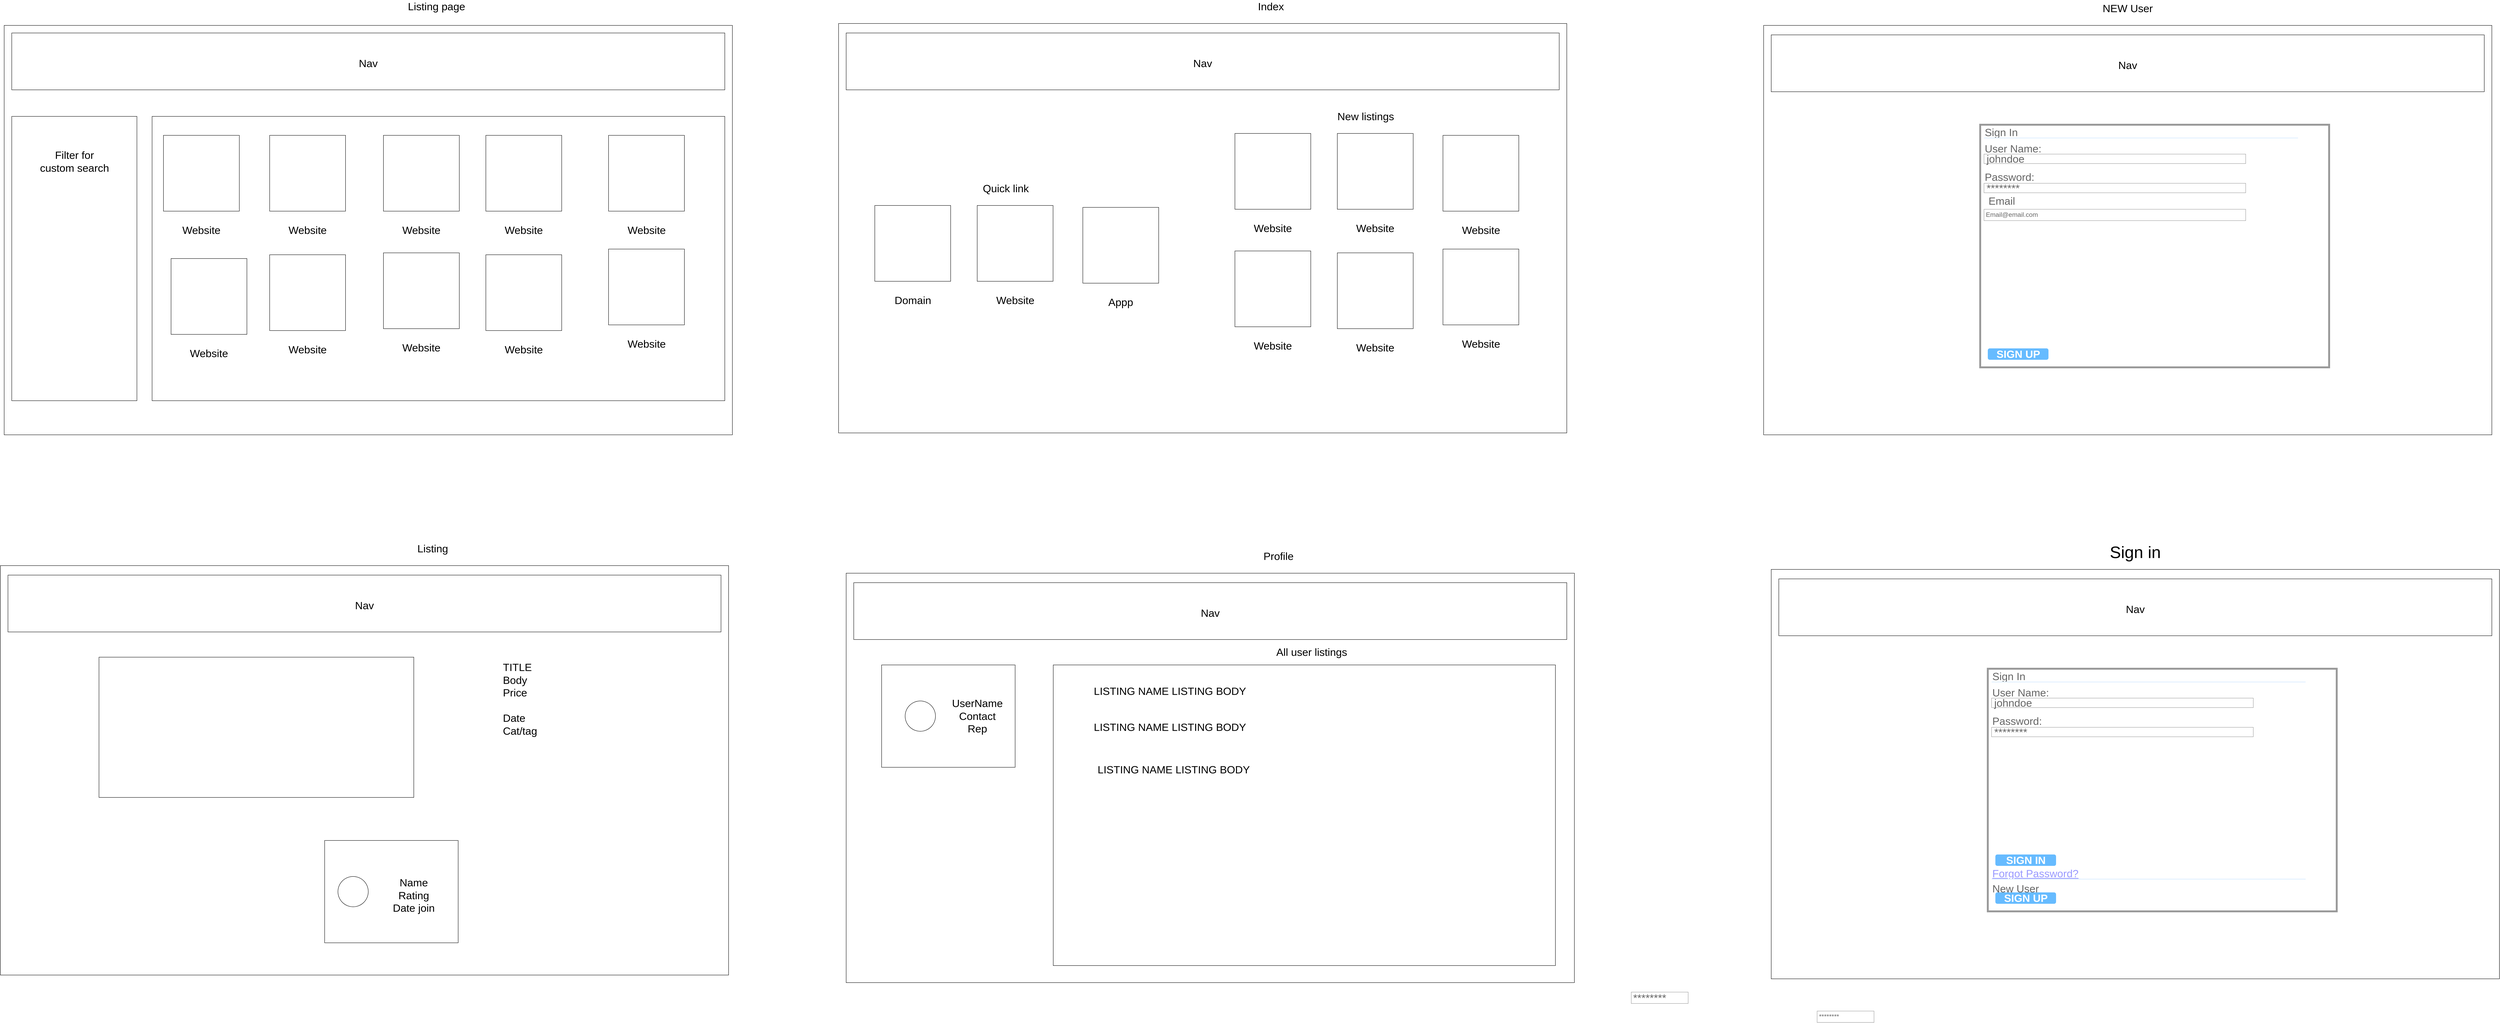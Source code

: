 <mxfile version="11.0.7" type="github"><diagram id="pqqM58haUemRn33hxWMw" name="Page-1"><mxGraphModel dx="7860" dy="5310" grid="1" gridSize="10" guides="1" tooltips="1" connect="1" arrows="1" fold="1" page="1" pageScale="1" pageWidth="850" pageHeight="1100" math="0" shadow="0"><root><mxCell id="0"/><mxCell id="1" parent="0"/><mxCell id="Tu4xJy_abi7UQdlYzulH-1" value="" style="rounded=0;whiteSpace=wrap;html=1;fontSize=28;" parent="1" vertex="1"><mxGeometry x="430" y="160" width="1920" height="1080" as="geometry"/></mxCell><mxCell id="Tu4xJy_abi7UQdlYzulH-2" value="" style="rounded=0;whiteSpace=wrap;html=1;fontSize=28;" parent="1" vertex="1"><mxGeometry x="450" y="180" width="1880" height="150" as="geometry"/></mxCell><mxCell id="Tu4xJy_abi7UQdlYzulH-4" value="" style="rounded=0;whiteSpace=wrap;html=1;fontSize=28;" parent="1" vertex="1"><mxGeometry x="450" y="400" width="330" height="750" as="geometry"/></mxCell><mxCell id="Tu4xJy_abi7UQdlYzulH-6" value="" style="rounded=0;whiteSpace=wrap;html=1;fontSize=28;" parent="1" vertex="1"><mxGeometry x="820" y="400" width="1510" height="750" as="geometry"/></mxCell><mxCell id="Tu4xJy_abi7UQdlYzulH-9" value="&lt;font style=&quot;font-size: 28px;&quot;&gt;Listing page&lt;br style=&quot;font-size: 28px;&quot;&gt;&lt;/font&gt;" style="text;html=1;strokeColor=none;fillColor=none;align=center;verticalAlign=middle;whiteSpace=wrap;rounded=0;fontSize=28;" parent="1" vertex="1"><mxGeometry x="1390" y="100" width="360" height="20" as="geometry"/></mxCell><mxCell id="Tu4xJy_abi7UQdlYzulH-10" value="" style="whiteSpace=wrap;html=1;aspect=fixed;fontSize=28;" parent="1" vertex="1"><mxGeometry x="850" y="450" width="200" height="200" as="geometry"/></mxCell><mxCell id="Tu4xJy_abi7UQdlYzulH-11" value="&lt;font style=&quot;font-size: 28px;&quot;&gt;Website&lt;/font&gt;" style="text;html=1;strokeColor=none;fillColor=none;align=center;verticalAlign=middle;whiteSpace=wrap;rounded=0;fontSize=28;" parent="1" vertex="1"><mxGeometry x="930" y="690" width="40" height="20" as="geometry"/></mxCell><mxCell id="Tu4xJy_abi7UQdlYzulH-12" value="" style="whiteSpace=wrap;html=1;aspect=fixed;fontSize=28;" parent="1" vertex="1"><mxGeometry x="1130" y="450" width="200" height="200" as="geometry"/></mxCell><mxCell id="Tu4xJy_abi7UQdlYzulH-13" value="&lt;font style=&quot;font-size: 28px;&quot;&gt;Website&lt;/font&gt;" style="text;html=1;strokeColor=none;fillColor=none;align=center;verticalAlign=middle;whiteSpace=wrap;rounded=0;fontSize=28;" parent="1" vertex="1"><mxGeometry x="1210" y="690" width="40" height="20" as="geometry"/></mxCell><mxCell id="Tu4xJy_abi7UQdlYzulH-14" value="" style="whiteSpace=wrap;html=1;aspect=fixed;fontSize=28;" parent="1" vertex="1"><mxGeometry x="1430" y="450" width="200" height="200" as="geometry"/></mxCell><mxCell id="Tu4xJy_abi7UQdlYzulH-15" value="&lt;font style=&quot;font-size: 28px;&quot;&gt;Website&lt;/font&gt;" style="text;html=1;strokeColor=none;fillColor=none;align=center;verticalAlign=middle;whiteSpace=wrap;rounded=0;fontSize=28;" parent="1" vertex="1"><mxGeometry x="1510" y="690" width="40" height="20" as="geometry"/></mxCell><mxCell id="Tu4xJy_abi7UQdlYzulH-16" value="" style="whiteSpace=wrap;html=1;aspect=fixed;fontSize=28;" parent="1" vertex="1"><mxGeometry x="1700" y="450" width="200" height="200" as="geometry"/></mxCell><mxCell id="Tu4xJy_abi7UQdlYzulH-17" value="&lt;font style=&quot;font-size: 28px;&quot;&gt;Website&lt;/font&gt;" style="text;html=1;strokeColor=none;fillColor=none;align=center;verticalAlign=middle;whiteSpace=wrap;rounded=0;fontSize=28;" parent="1" vertex="1"><mxGeometry x="1780" y="690" width="40" height="20" as="geometry"/></mxCell><mxCell id="Tu4xJy_abi7UQdlYzulH-18" value="" style="whiteSpace=wrap;html=1;aspect=fixed;fontSize=28;" parent="1" vertex="1"><mxGeometry x="870" y="775" width="200" height="200" as="geometry"/></mxCell><mxCell id="Tu4xJy_abi7UQdlYzulH-19" value="&lt;font style=&quot;font-size: 28px;&quot;&gt;Website&lt;/font&gt;" style="text;html=1;strokeColor=none;fillColor=none;align=center;verticalAlign=middle;whiteSpace=wrap;rounded=0;fontSize=28;" parent="1" vertex="1"><mxGeometry x="950" y="1015" width="40" height="20" as="geometry"/></mxCell><mxCell id="Tu4xJy_abi7UQdlYzulH-20" value="" style="whiteSpace=wrap;html=1;aspect=fixed;fontSize=28;" parent="1" vertex="1"><mxGeometry x="1130" y="765" width="200" height="200" as="geometry"/></mxCell><mxCell id="Tu4xJy_abi7UQdlYzulH-21" value="&lt;font style=&quot;font-size: 28px;&quot;&gt;Website&lt;/font&gt;" style="text;html=1;strokeColor=none;fillColor=none;align=center;verticalAlign=middle;whiteSpace=wrap;rounded=0;fontSize=28;" parent="1" vertex="1"><mxGeometry x="1210" y="1005" width="40" height="20" as="geometry"/></mxCell><mxCell id="Tu4xJy_abi7UQdlYzulH-22" value="" style="whiteSpace=wrap;html=1;aspect=fixed;fontSize=28;" parent="1" vertex="1"><mxGeometry x="1430" y="760" width="200" height="200" as="geometry"/></mxCell><mxCell id="Tu4xJy_abi7UQdlYzulH-23" value="&lt;font style=&quot;font-size: 28px;&quot;&gt;Website&lt;/font&gt;" style="text;html=1;strokeColor=none;fillColor=none;align=center;verticalAlign=middle;whiteSpace=wrap;rounded=0;fontSize=28;" parent="1" vertex="1"><mxGeometry x="1510" y="1000" width="40" height="20" as="geometry"/></mxCell><mxCell id="Tu4xJy_abi7UQdlYzulH-24" value="" style="whiteSpace=wrap;html=1;aspect=fixed;fontSize=28;" parent="1" vertex="1"><mxGeometry x="1700" y="765" width="200" height="200" as="geometry"/></mxCell><mxCell id="Tu4xJy_abi7UQdlYzulH-25" value="&lt;font style=&quot;font-size: 28px;&quot;&gt;Website&lt;/font&gt;" style="text;html=1;strokeColor=none;fillColor=none;align=center;verticalAlign=middle;whiteSpace=wrap;rounded=0;fontSize=28;" parent="1" vertex="1"><mxGeometry x="1780" y="1005" width="40" height="20" as="geometry"/></mxCell><mxCell id="Tu4xJy_abi7UQdlYzulH-26" value="" style="whiteSpace=wrap;html=1;aspect=fixed;fontSize=28;" parent="1" vertex="1"><mxGeometry x="2023.5" y="450" width="200" height="200" as="geometry"/></mxCell><mxCell id="Tu4xJy_abi7UQdlYzulH-27" value="&lt;font style=&quot;font-size: 28px;&quot;&gt;Website&lt;/font&gt;" style="text;html=1;strokeColor=none;fillColor=none;align=center;verticalAlign=middle;whiteSpace=wrap;rounded=0;fontSize=28;" parent="1" vertex="1"><mxGeometry x="2103.5" y="690" width="40" height="20" as="geometry"/></mxCell><mxCell id="Tu4xJy_abi7UQdlYzulH-28" value="" style="whiteSpace=wrap;html=1;aspect=fixed;fontSize=28;" parent="1" vertex="1"><mxGeometry x="2023.5" y="750" width="200" height="200" as="geometry"/></mxCell><mxCell id="Tu4xJy_abi7UQdlYzulH-29" value="&lt;font style=&quot;font-size: 28px;&quot;&gt;Website&lt;/font&gt;" style="text;html=1;strokeColor=none;fillColor=none;align=center;verticalAlign=middle;whiteSpace=wrap;rounded=0;fontSize=28;" parent="1" vertex="1"><mxGeometry x="2103.5" y="990" width="40" height="20" as="geometry"/></mxCell><mxCell id="Tu4xJy_abi7UQdlYzulH-30" value="&lt;font style=&quot;font-size: 28px;&quot;&gt;Filter for custom search&lt;/font&gt;" style="text;html=1;strokeColor=none;fillColor=none;align=center;verticalAlign=middle;whiteSpace=wrap;rounded=0;fontSize=28;" parent="1" vertex="1"><mxGeometry x="517.5" y="470" width="195" height="98" as="geometry"/></mxCell><mxCell id="Tu4xJy_abi7UQdlYzulH-31" value="&lt;font style=&quot;font-size: 28px;&quot;&gt;Nav&lt;/font&gt;" style="text;html=1;strokeColor=none;fillColor=none;align=center;verticalAlign=middle;whiteSpace=wrap;rounded=0;fontSize=28;" parent="1" vertex="1"><mxGeometry x="1370" y="250" width="40" height="20" as="geometry"/></mxCell><mxCell id="Tu4xJy_abi7UQdlYzulH-33" value="" style="rounded=0;whiteSpace=wrap;html=1;fontSize=28;" parent="1" vertex="1"><mxGeometry x="2630" y="155" width="1920" height="1080" as="geometry"/></mxCell><mxCell id="Tu4xJy_abi7UQdlYzulH-34" value="" style="rounded=0;whiteSpace=wrap;html=1;fontSize=28;" parent="1" vertex="1"><mxGeometry x="2650" y="180" width="1880" height="150" as="geometry"/></mxCell><mxCell id="Tu4xJy_abi7UQdlYzulH-37" value="&lt;font style=&quot;font-size: 28px;&quot;&gt;Index&lt;/font&gt;" style="text;html=1;strokeColor=none;fillColor=none;align=center;verticalAlign=middle;whiteSpace=wrap;rounded=0;fontSize=28;" parent="1" vertex="1"><mxGeometry x="3590" y="100" width="360" height="20" as="geometry"/></mxCell><mxCell id="Tu4xJy_abi7UQdlYzulH-42" value="" style="whiteSpace=wrap;html=1;aspect=fixed;fontSize=28;" parent="1" vertex="1"><mxGeometry x="3675" y="445" width="200" height="200" as="geometry"/></mxCell><mxCell id="Tu4xJy_abi7UQdlYzulH-43" value="&lt;font style=&quot;font-size: 28px;&quot;&gt;Website&lt;/font&gt;" style="text;html=1;strokeColor=none;fillColor=none;align=center;verticalAlign=middle;whiteSpace=wrap;rounded=0;fontSize=28;" parent="1" vertex="1"><mxGeometry x="3755" y="685" width="40" height="20" as="geometry"/></mxCell><mxCell id="Tu4xJy_abi7UQdlYzulH-44" value="" style="whiteSpace=wrap;html=1;aspect=fixed;fontSize=28;" parent="1" vertex="1"><mxGeometry x="3945" y="445" width="200" height="200" as="geometry"/></mxCell><mxCell id="Tu4xJy_abi7UQdlYzulH-45" value="&lt;font style=&quot;font-size: 28px;&quot;&gt;Website&lt;/font&gt;" style="text;html=1;strokeColor=none;fillColor=none;align=center;verticalAlign=middle;whiteSpace=wrap;rounded=0;fontSize=28;" parent="1" vertex="1"><mxGeometry x="4025" y="685" width="40" height="20" as="geometry"/></mxCell><mxCell id="Tu4xJy_abi7UQdlYzulH-50" value="" style="whiteSpace=wrap;html=1;aspect=fixed;fontSize=28;" parent="1" vertex="1"><mxGeometry x="3675" y="755" width="200" height="200" as="geometry"/></mxCell><mxCell id="Tu4xJy_abi7UQdlYzulH-51" value="&lt;font style=&quot;font-size: 28px;&quot;&gt;Website&lt;/font&gt;" style="text;html=1;strokeColor=none;fillColor=none;align=center;verticalAlign=middle;whiteSpace=wrap;rounded=0;fontSize=28;" parent="1" vertex="1"><mxGeometry x="3755" y="995" width="40" height="20" as="geometry"/></mxCell><mxCell id="Tu4xJy_abi7UQdlYzulH-52" value="" style="whiteSpace=wrap;html=1;aspect=fixed;fontSize=28;" parent="1" vertex="1"><mxGeometry x="3945" y="760" width="200" height="200" as="geometry"/></mxCell><mxCell id="Tu4xJy_abi7UQdlYzulH-53" value="&lt;font style=&quot;font-size: 28px;&quot;&gt;Website&lt;/font&gt;" style="text;html=1;strokeColor=none;fillColor=none;align=center;verticalAlign=middle;whiteSpace=wrap;rounded=0;fontSize=28;" parent="1" vertex="1"><mxGeometry x="4025" y="1000" width="40" height="20" as="geometry"/></mxCell><mxCell id="Tu4xJy_abi7UQdlYzulH-54" value="" style="whiteSpace=wrap;html=1;aspect=fixed;fontSize=28;" parent="1" vertex="1"><mxGeometry x="4223.5" y="450" width="200" height="200" as="geometry"/></mxCell><mxCell id="Tu4xJy_abi7UQdlYzulH-55" value="&lt;font style=&quot;font-size: 28px;&quot;&gt;Website&lt;/font&gt;" style="text;html=1;strokeColor=none;fillColor=none;align=center;verticalAlign=middle;whiteSpace=wrap;rounded=0;fontSize=28;" parent="1" vertex="1"><mxGeometry x="4303.5" y="690" width="40" height="20" as="geometry"/></mxCell><mxCell id="Tu4xJy_abi7UQdlYzulH-56" value="" style="whiteSpace=wrap;html=1;aspect=fixed;fontSize=28;" parent="1" vertex="1"><mxGeometry x="4223.5" y="750" width="200" height="200" as="geometry"/></mxCell><mxCell id="Tu4xJy_abi7UQdlYzulH-57" value="&lt;font style=&quot;font-size: 28px;&quot;&gt;Website&lt;/font&gt;" style="text;html=1;strokeColor=none;fillColor=none;align=center;verticalAlign=middle;whiteSpace=wrap;rounded=0;fontSize=28;" parent="1" vertex="1"><mxGeometry x="4303.5" y="990" width="40" height="20" as="geometry"/></mxCell><mxCell id="Tu4xJy_abi7UQdlYzulH-59" value="&lt;font style=&quot;font-size: 28px;&quot;&gt;Nav&lt;/font&gt;" style="text;html=1;strokeColor=none;fillColor=none;align=center;verticalAlign=middle;whiteSpace=wrap;rounded=0;fontSize=28;" parent="1" vertex="1"><mxGeometry x="3570" y="250" width="40" height="20" as="geometry"/></mxCell><mxCell id="Tu4xJy_abi7UQdlYzulH-60" value="&lt;font style=&quot;font-size: 28px;&quot;&gt;New listings&lt;br style=&quot;font-size: 28px;&quot;&gt;&lt;/font&gt;" style="text;html=1;strokeColor=none;fillColor=none;align=center;verticalAlign=middle;whiteSpace=wrap;rounded=0;fontSize=28;" parent="1" vertex="1"><mxGeometry x="3910" y="390" width="220" height="20" as="geometry"/></mxCell><mxCell id="Tu4xJy_abi7UQdlYzulH-63" value="" style="whiteSpace=wrap;html=1;aspect=fixed;fontSize=28;" parent="1" vertex="1"><mxGeometry x="2725.5" y="635" width="200" height="200" as="geometry"/></mxCell><mxCell id="Tu4xJy_abi7UQdlYzulH-64" value="&lt;font style=&quot;font-size: 28px;&quot;&gt;Domain&lt;/font&gt;" style="text;html=1;strokeColor=none;fillColor=none;align=center;verticalAlign=middle;whiteSpace=wrap;rounded=0;fontSize=28;" parent="1" vertex="1"><mxGeometry x="2805.5" y="875" width="40" height="20" as="geometry"/></mxCell><mxCell id="Tu4xJy_abi7UQdlYzulH-65" value="" style="whiteSpace=wrap;html=1;aspect=fixed;fontSize=28;" parent="1" vertex="1"><mxGeometry x="2995.5" y="635" width="200" height="200" as="geometry"/></mxCell><mxCell id="Tu4xJy_abi7UQdlYzulH-66" value="&lt;font style=&quot;font-size: 28px;&quot;&gt;Website&lt;/font&gt;" style="text;html=1;strokeColor=none;fillColor=none;align=center;verticalAlign=middle;whiteSpace=wrap;rounded=0;fontSize=28;" parent="1" vertex="1"><mxGeometry x="3075.5" y="875" width="40" height="20" as="geometry"/></mxCell><mxCell id="Tu4xJy_abi7UQdlYzulH-71" value="" style="whiteSpace=wrap;html=1;aspect=fixed;fontSize=28;" parent="1" vertex="1"><mxGeometry x="3274" y="640" width="200" height="200" as="geometry"/></mxCell><mxCell id="Tu4xJy_abi7UQdlYzulH-72" value="&lt;font style=&quot;font-size: 28px;&quot;&gt;Appp&lt;/font&gt;" style="text;html=1;strokeColor=none;fillColor=none;align=center;verticalAlign=middle;whiteSpace=wrap;rounded=0;fontSize=28;" parent="1" vertex="1"><mxGeometry x="3354" y="880" width="40" height="20" as="geometry"/></mxCell><mxCell id="Tu4xJy_abi7UQdlYzulH-75" value="&lt;font style=&quot;font-size: 28px;&quot;&gt;Quick link&lt;br style=&quot;font-size: 28px;&quot;&gt;&lt;/font&gt;" style="text;html=1;strokeColor=none;fillColor=none;align=center;verticalAlign=middle;whiteSpace=wrap;rounded=0;fontSize=28;" parent="1" vertex="1"><mxGeometry x="2960.5" y="580" width="220" height="20" as="geometry"/></mxCell><mxCell id="Tu4xJy_abi7UQdlYzulH-78" value="" style="rounded=0;whiteSpace=wrap;html=1;fontSize=28;" parent="1" vertex="1"><mxGeometry x="420" y="1585" width="1920" height="1080" as="geometry"/></mxCell><mxCell id="Tu4xJy_abi7UQdlYzulH-79" value="" style="rounded=0;whiteSpace=wrap;html=1;fontSize=28;" parent="1" vertex="1"><mxGeometry x="440" y="1610" width="1880" height="150" as="geometry"/></mxCell><mxCell id="Tu4xJy_abi7UQdlYzulH-80" value="&lt;font style=&quot;font-size: 28px;&quot;&gt;Listing&lt;/font&gt;" style="text;html=1;strokeColor=none;fillColor=none;align=center;verticalAlign=middle;whiteSpace=wrap;rounded=0;fontSize=28;" parent="1" vertex="1"><mxGeometry x="1380" y="1530" width="360" height="20" as="geometry"/></mxCell><mxCell id="Tu4xJy_abi7UQdlYzulH-93" value="&lt;font style=&quot;font-size: 28px;&quot;&gt;Nav&lt;/font&gt;" style="text;html=1;strokeColor=none;fillColor=none;align=center;verticalAlign=middle;whiteSpace=wrap;rounded=0;fontSize=28;" parent="1" vertex="1"><mxGeometry x="1360" y="1680" width="40" height="20" as="geometry"/></mxCell><mxCell id="Tu4xJy_abi7UQdlYzulH-102" value="" style="rounded=0;whiteSpace=wrap;html=1;fontSize=28;" parent="1" vertex="1"><mxGeometry x="680" y="1826.5" width="830" height="370" as="geometry"/></mxCell><mxCell id="Tu4xJy_abi7UQdlYzulH-103" value="&lt;div style=&quot;font-size: 28px;&quot;&gt;&lt;font style=&quot;font-size: 28px;&quot;&gt;TITLE&lt;/font&gt;&lt;/div&gt;&lt;div style=&quot;font-size: 28px;&quot;&gt;&lt;font style=&quot;font-size: 28px;&quot;&gt;Body&lt;/font&gt;&lt;/div&gt;&lt;div style=&quot;font-size: 28px;&quot;&gt;&lt;font style=&quot;font-size: 28px;&quot;&gt;Price&lt;/font&gt;&lt;/div&gt;&lt;div style=&quot;font-size: 28px;&quot;&gt;&lt;font style=&quot;font-size: 28px;&quot;&gt;&lt;br style=&quot;font-size: 28px;&quot;&gt;&lt;/font&gt;&lt;/div&gt;&lt;div style=&quot;font-size: 28px;&quot;&gt;&lt;font style=&quot;font-size: 28px;&quot;&gt;Date&lt;/font&gt;&lt;/div&gt;&lt;div style=&quot;font-size: 28px;&quot;&gt;&lt;font style=&quot;font-size: 28px;&quot;&gt;Cat/tag&lt;br style=&quot;font-size: 28px;&quot;&gt;&lt;/font&gt;&lt;/div&gt;" style="text;html=1;strokeColor=none;fillColor=none;spacing=5;spacingTop=-20;whiteSpace=wrap;overflow=hidden;rounded=0;fontSize=28;" parent="1" vertex="1"><mxGeometry x="1740" y="1847" width="460" height="423" as="geometry"/></mxCell><mxCell id="Tu4xJy_abi7UQdlYzulH-104" value="" style="rounded=0;whiteSpace=wrap;html=1;fontSize=28;" parent="1" vertex="1"><mxGeometry x="1275" y="2310" width="352" height="270" as="geometry"/></mxCell><mxCell id="Tu4xJy_abi7UQdlYzulH-105" value="" style="ellipse;whiteSpace=wrap;html=1;aspect=fixed;fontSize=28;" parent="1" vertex="1"><mxGeometry x="1310" y="2405" width="80" height="80" as="geometry"/></mxCell><mxCell id="Tu4xJy_abi7UQdlYzulH-106" value="&lt;div style=&quot;font-size: 28px;&quot;&gt;&lt;font style=&quot;font-size: 28px;&quot;&gt;&lt;br style=&quot;font-size: 28px;&quot;&gt;&lt;/font&gt;&lt;/div&gt;&lt;div style=&quot;font-size: 28px;&quot;&gt;&lt;font style=&quot;font-size: 28px;&quot;&gt;Name&lt;/font&gt;&lt;/div&gt;&lt;div style=&quot;font-size: 28px;&quot;&gt;&lt;font style=&quot;font-size: 28px;&quot;&gt;Rating&lt;/font&gt;&lt;/div&gt;&lt;div style=&quot;font-size: 28px;&quot;&gt;&lt;font style=&quot;font-size: 28px;&quot;&gt;Date join&lt;br style=&quot;font-size: 28px;&quot;&gt;&lt;/font&gt;&lt;/div&gt;" style="text;html=1;strokeColor=none;fillColor=none;align=center;verticalAlign=middle;whiteSpace=wrap;rounded=0;fontSize=28;" parent="1" vertex="1"><mxGeometry x="1415" y="2390" width="190" height="95" as="geometry"/></mxCell><mxCell id="XQSOcggTsPNFHjoq2ThJ-1" value="" style="rounded=0;whiteSpace=wrap;html=1;fontSize=28;" vertex="1" parent="1"><mxGeometry x="2650" y="1605" width="1920" height="1080" as="geometry"/></mxCell><mxCell id="XQSOcggTsPNFHjoq2ThJ-2" value="" style="rounded=0;whiteSpace=wrap;html=1;fontSize=28;" vertex="1" parent="1"><mxGeometry x="2670" y="1630" width="1880" height="150" as="geometry"/></mxCell><mxCell id="XQSOcggTsPNFHjoq2ThJ-3" value="&lt;font style=&quot;font-size: 28px;&quot;&gt;Profile&lt;/font&gt;" style="text;html=1;strokeColor=none;fillColor=none;align=center;verticalAlign=middle;whiteSpace=wrap;rounded=0;fontSize=28;" vertex="1" parent="1"><mxGeometry x="3610" y="1550" width="360" height="20" as="geometry"/></mxCell><mxCell id="XQSOcggTsPNFHjoq2ThJ-4" value="&lt;font style=&quot;font-size: 28px;&quot;&gt;Nav&lt;/font&gt;" style="text;html=1;strokeColor=none;fillColor=none;align=center;verticalAlign=middle;whiteSpace=wrap;rounded=0;fontSize=28;" vertex="1" parent="1"><mxGeometry x="3590" y="1700" width="40" height="20" as="geometry"/></mxCell><mxCell id="XQSOcggTsPNFHjoq2ThJ-7" value="" style="rounded=0;whiteSpace=wrap;html=1;fontSize=28;" vertex="1" parent="1"><mxGeometry x="2743.5" y="1847" width="352" height="270" as="geometry"/></mxCell><mxCell id="XQSOcggTsPNFHjoq2ThJ-8" value="" style="ellipse;whiteSpace=wrap;html=1;aspect=fixed;fontSize=28;" vertex="1" parent="1"><mxGeometry x="2805.5" y="1942" width="80" height="80" as="geometry"/></mxCell><mxCell id="XQSOcggTsPNFHjoq2ThJ-9" value="&lt;div style=&quot;font-size: 28px;&quot;&gt;&lt;font style=&quot;font-size: 28px;&quot;&gt;UserName&lt;/font&gt;&lt;/div&gt;&lt;div style=&quot;font-size: 28px;&quot;&gt;&lt;font style=&quot;font-size: 28px;&quot;&gt;Contact&lt;/font&gt;&lt;/div&gt;&lt;div style=&quot;font-size: 28px;&quot;&gt;&lt;font style=&quot;font-size: 28px;&quot;&gt;Rep&lt;br style=&quot;font-size: 28px;&quot;&gt;&lt;/font&gt;&lt;/div&gt;" style="text;html=1;strokeColor=none;fillColor=none;align=center;verticalAlign=middle;whiteSpace=wrap;rounded=0;fontSize=28;" vertex="1" parent="1"><mxGeometry x="2900.5" y="1934.5" width="190" height="95" as="geometry"/></mxCell><mxCell id="XQSOcggTsPNFHjoq2ThJ-11" value="" style="rounded=0;whiteSpace=wrap;html=1;fontSize=28;" vertex="1" parent="1"><mxGeometry x="3196" y="1847" width="1324" height="793" as="geometry"/></mxCell><mxCell id="XQSOcggTsPNFHjoq2ThJ-12" value="&lt;font style=&quot;font-size: 28px;&quot;&gt;LISTING NAME&lt;/font&gt;&lt;font style=&quot;font-size: 28px;&quot;&gt; LISTING BODY&lt;/font&gt;" style="text;html=1;strokeColor=none;fillColor=none;spacing=5;spacingTop=-20;whiteSpace=wrap;overflow=hidden;rounded=0;fontSize=28;" vertex="1" parent="1"><mxGeometry x="3298" y="1910" width="1072" height="120" as="geometry"/></mxCell><mxCell id="XQSOcggTsPNFHjoq2ThJ-14" value="&lt;font style=&quot;font-size: 28px;&quot;&gt;LISTING NAME&lt;/font&gt;&lt;font style=&quot;font-size: 28px;&quot;&gt; LISTING BODY&lt;/font&gt;" style="text;html=1;strokeColor=none;fillColor=none;spacing=5;spacingTop=-20;whiteSpace=wrap;overflow=hidden;rounded=0;fontSize=28;" vertex="1" parent="1"><mxGeometry x="3298" y="2005" width="1072" height="120" as="geometry"/></mxCell><mxCell id="XQSOcggTsPNFHjoq2ThJ-15" value="&lt;font style=&quot;font-size: 28px;&quot;&gt;LISTING NAME&lt;/font&gt;&lt;font style=&quot;font-size: 28px;&quot;&gt; LISTING BODY&lt;/font&gt;" style="text;html=1;strokeColor=none;fillColor=none;spacing=5;spacingTop=-20;whiteSpace=wrap;overflow=hidden;rounded=0;fontSize=28;" vertex="1" parent="1"><mxGeometry x="3308" y="2117" width="1072" height="120" as="geometry"/></mxCell><mxCell id="XQSOcggTsPNFHjoq2ThJ-19" value="&lt;font style=&quot;font-size: 28px;&quot;&gt;All user listings&lt;br style=&quot;font-size: 28px;&quot;&gt;&lt;/font&gt;" style="text;html=1;strokeColor=none;fillColor=none;align=center;verticalAlign=middle;whiteSpace=wrap;rounded=0;fontSize=28;" vertex="1" parent="1"><mxGeometry x="3735" y="1803" width="285" height="20" as="geometry"/></mxCell><mxCell id="XQSOcggTsPNFHjoq2ThJ-20" value="" style="strokeWidth=1;shadow=0;dashed=0;align=center;html=1;shape=mxgraph.mockup.forms.pwField;strokeColor=#000000;mainText=;align=left;fillColor=#ffffff;fontColor=#000000;fontSize=28;spacingLeft=3;fontFamily=Helvetica;" vertex="1" parent="1"><mxGeometry x="5089" y="1595" width="1920" height="1080" as="geometry"/></mxCell><mxCell id="XQSOcggTsPNFHjoq2ThJ-21" value="" style="rounded=0;whiteSpace=wrap;html=1;fontSize=28;" vertex="1" parent="1"><mxGeometry x="5109" y="1620" width="1880" height="150" as="geometry"/></mxCell><mxCell id="XQSOcggTsPNFHjoq2ThJ-22" value="&lt;font style=&quot;font-size: 44px&quot;&gt;Sign in&lt;br&gt;&lt;/font&gt;" style="text;html=1;strokeColor=none;fillColor=none;align=center;verticalAlign=middle;whiteSpace=wrap;rounded=0;fontSize=28;" vertex="1" parent="1"><mxGeometry x="5869" y="1540" width="360" height="20" as="geometry"/></mxCell><mxCell id="XQSOcggTsPNFHjoq2ThJ-23" value="&lt;font style=&quot;font-size: 28px;&quot;&gt;Nav&lt;/font&gt;" style="text;html=1;strokeColor=none;fillColor=none;align=center;verticalAlign=middle;whiteSpace=wrap;rounded=0;fontSize=28;" vertex="1" parent="1"><mxGeometry x="6029" y="1690" width="40" height="20" as="geometry"/></mxCell><mxCell id="XQSOcggTsPNFHjoq2ThJ-34" value="********" style="strokeWidth=1;shadow=0;dashed=0;align=center;html=1;shape=mxgraph.mockup.forms.pwField;strokeColor=#999999;mainText=;align=left;fillColor=#ffffff;fontColor=#666666;fontSize=28;spacingLeft=3;" vertex="1" parent="1"><mxGeometry x="4720" y="2710" width="150" height="30" as="geometry"/></mxCell><mxCell id="XQSOcggTsPNFHjoq2ThJ-35" value="" style="strokeWidth=5;shadow=0;dashed=0;align=center;html=1;shape=mxgraph.mockup.forms.rrect;rSize=0;strokeColor=#999999;fillColor=#ffffff;fontSize=28;" vertex="1" parent="1"><mxGeometry x="5660" y="1857" width="920" height="640" as="geometry"/></mxCell><mxCell id="XQSOcggTsPNFHjoq2ThJ-36" value="Sign In" style="strokeWidth=1;shadow=0;dashed=0;align=center;html=1;shape=mxgraph.mockup.forms.anchor;fontSize=28;fontColor=#666666;align=left;resizeWidth=1;spacingLeft=0;" vertex="1" parent="XQSOcggTsPNFHjoq2ThJ-35"><mxGeometry width="460" height="20" relative="1" as="geometry"><mxPoint x="10" y="10" as="offset"/></mxGeometry></mxCell><mxCell id="XQSOcggTsPNFHjoq2ThJ-37" value="" style="shape=line;strokeColor=#ddeeff;strokeWidth=2;html=1;resizeWidth=1;fontSize=28;" vertex="1" parent="XQSOcggTsPNFHjoq2ThJ-35"><mxGeometry width="828.0" height="10" relative="1" as="geometry"><mxPoint x="10" y="30" as="offset"/></mxGeometry></mxCell><mxCell id="XQSOcggTsPNFHjoq2ThJ-38" value="User Name:" style="strokeWidth=1;shadow=0;dashed=0;align=center;html=1;shape=mxgraph.mockup.forms.anchor;fontSize=28;fontColor=#666666;align=left;resizeWidth=1;spacingLeft=0;" vertex="1" parent="XQSOcggTsPNFHjoq2ThJ-35"><mxGeometry width="460" height="20" relative="1" as="geometry"><mxPoint x="10" y="53" as="offset"/></mxGeometry></mxCell><mxCell id="XQSOcggTsPNFHjoq2ThJ-39" value="johndoe" style="strokeWidth=1;shadow=0;dashed=0;align=center;html=1;shape=mxgraph.mockup.forms.rrect;rSize=0;strokeColor=#999999;fontColor=#666666;align=left;spacingLeft=5;resizeWidth=1;fontSize=28;" vertex="1" parent="XQSOcggTsPNFHjoq2ThJ-35"><mxGeometry width="690" height="25" relative="1" as="geometry"><mxPoint x="10" y="77.5" as="offset"/></mxGeometry></mxCell><mxCell id="XQSOcggTsPNFHjoq2ThJ-40" value="Password:" style="strokeWidth=1;shadow=0;dashed=0;align=center;html=1;shape=mxgraph.mockup.forms.anchor;fontSize=28;fontColor=#666666;align=left;resizeWidth=1;spacingLeft=0;" vertex="1" parent="XQSOcggTsPNFHjoq2ThJ-35"><mxGeometry width="460" height="20" relative="1" as="geometry"><mxPoint x="10" y="128" as="offset"/></mxGeometry></mxCell><mxCell id="XQSOcggTsPNFHjoq2ThJ-41" value="********" style="strokeWidth=1;shadow=0;dashed=0;align=center;html=1;shape=mxgraph.mockup.forms.rrect;rSize=0;strokeColor=#999999;fontColor=#666666;align=left;spacingLeft=5;resizeWidth=1;fontSize=28;" vertex="1" parent="XQSOcggTsPNFHjoq2ThJ-35"><mxGeometry width="690" height="25" relative="1" as="geometry"><mxPoint x="10" y="154.5" as="offset"/></mxGeometry></mxCell><mxCell id="XQSOcggTsPNFHjoq2ThJ-42" value="SIGN IN" style="strokeWidth=1;shadow=0;dashed=0;align=center;html=1;shape=mxgraph.mockup.forms.rrect;rSize=5;strokeColor=none;fontColor=#ffffff;fillColor=#66bbff;fontSize=28;fontStyle=1;" vertex="1" parent="XQSOcggTsPNFHjoq2ThJ-35"><mxGeometry y="1" width="160" height="30" relative="1" as="geometry"><mxPoint x="20" y="-150" as="offset"/></mxGeometry></mxCell><mxCell id="XQSOcggTsPNFHjoq2ThJ-43" value="Forgot Password?" style="strokeWidth=1;shadow=0;dashed=0;align=center;html=1;shape=mxgraph.mockup.forms.anchor;fontSize=28;fontColor=#9999ff;align=left;spacingLeft=0;fontStyle=4;resizeWidth=1;" vertex="1" parent="XQSOcggTsPNFHjoq2ThJ-35"><mxGeometry y="1" width="690" height="20" relative="1" as="geometry"><mxPoint x="10" y="-110" as="offset"/></mxGeometry></mxCell><mxCell id="XQSOcggTsPNFHjoq2ThJ-44" value="" style="shape=line;strokeColor=#ddeeff;strokeWidth=2;html=1;resizeWidth=1;fontSize=28;" vertex="1" parent="XQSOcggTsPNFHjoq2ThJ-35"><mxGeometry y="1" width="828.0" height="10" relative="1" as="geometry"><mxPoint x="10" y="-90" as="offset"/></mxGeometry></mxCell><mxCell id="XQSOcggTsPNFHjoq2ThJ-45" value="New User" style="strokeWidth=1;shadow=0;dashed=0;align=center;html=1;shape=mxgraph.mockup.forms.anchor;fontSize=28;fontColor=#666666;align=left;spacingLeft=0;resizeWidth=1;" vertex="1" parent="XQSOcggTsPNFHjoq2ThJ-35"><mxGeometry y="1" width="690" height="20" relative="1" as="geometry"><mxPoint x="10" y="-70" as="offset"/></mxGeometry></mxCell><mxCell id="XQSOcggTsPNFHjoq2ThJ-46" value="SIGN UP" style="strokeWidth=1;shadow=0;dashed=0;align=center;html=1;shape=mxgraph.mockup.forms.rrect;rSize=5;strokeColor=none;fontColor=#ffffff;fillColor=#66bbff;fontSize=28;fontStyle=1;" vertex="1" parent="XQSOcggTsPNFHjoq2ThJ-35"><mxGeometry y="1" width="160" height="30" relative="1" as="geometry"><mxPoint x="20" y="-50" as="offset"/></mxGeometry></mxCell><mxCell id="XQSOcggTsPNFHjoq2ThJ-47" value="" style="strokeWidth=1;shadow=0;dashed=0;align=center;html=1;shape=mxgraph.mockup.forms.pwField;strokeColor=#000000;mainText=;align=left;fillColor=#ffffff;fontColor=#000000;fontSize=28;spacingLeft=3;fontFamily=Helvetica;" vertex="1" parent="1"><mxGeometry x="5069" y="160" width="1920" height="1080" as="geometry"/></mxCell><mxCell id="XQSOcggTsPNFHjoq2ThJ-48" value="" style="rounded=0;whiteSpace=wrap;html=1;fontSize=28;" vertex="1" parent="1"><mxGeometry x="5089" y="185" width="1880" height="150" as="geometry"/></mxCell><mxCell id="XQSOcggTsPNFHjoq2ThJ-49" value="NEW User" style="text;html=1;strokeColor=none;fillColor=none;align=center;verticalAlign=middle;whiteSpace=wrap;rounded=0;fontSize=28;" vertex="1" parent="1"><mxGeometry x="5849" y="105" width="360" height="20" as="geometry"/></mxCell><mxCell id="XQSOcggTsPNFHjoq2ThJ-50" value="&lt;font style=&quot;font-size: 28px;&quot;&gt;Nav&lt;/font&gt;" style="text;html=1;strokeColor=none;fillColor=none;align=center;verticalAlign=middle;whiteSpace=wrap;rounded=0;fontSize=28;" vertex="1" parent="1"><mxGeometry x="6009" y="255" width="40" height="20" as="geometry"/></mxCell><mxCell id="XQSOcggTsPNFHjoq2ThJ-51" value="" style="strokeWidth=5;shadow=0;dashed=0;align=center;html=1;shape=mxgraph.mockup.forms.rrect;rSize=0;strokeColor=#999999;fillColor=#ffffff;fontSize=28;" vertex="1" parent="1"><mxGeometry x="5640" y="422" width="920" height="640" as="geometry"/></mxCell><mxCell id="XQSOcggTsPNFHjoq2ThJ-52" value="Sign In" style="strokeWidth=1;shadow=0;dashed=0;align=center;html=1;shape=mxgraph.mockup.forms.anchor;fontSize=28;fontColor=#666666;align=left;resizeWidth=1;spacingLeft=0;" vertex="1" parent="XQSOcggTsPNFHjoq2ThJ-51"><mxGeometry width="460" height="20" relative="1" as="geometry"><mxPoint x="10" y="10" as="offset"/></mxGeometry></mxCell><mxCell id="XQSOcggTsPNFHjoq2ThJ-53" value="" style="shape=line;strokeColor=#ddeeff;strokeWidth=2;html=1;resizeWidth=1;fontSize=28;" vertex="1" parent="XQSOcggTsPNFHjoq2ThJ-51"><mxGeometry width="828.0" height="10" relative="1" as="geometry"><mxPoint x="10" y="30" as="offset"/></mxGeometry></mxCell><mxCell id="XQSOcggTsPNFHjoq2ThJ-54" value="User Name:" style="strokeWidth=1;shadow=0;dashed=0;align=center;html=1;shape=mxgraph.mockup.forms.anchor;fontSize=28;fontColor=#666666;align=left;resizeWidth=1;spacingLeft=0;" vertex="1" parent="XQSOcggTsPNFHjoq2ThJ-51"><mxGeometry width="460" height="20" relative="1" as="geometry"><mxPoint x="10" y="53" as="offset"/></mxGeometry></mxCell><mxCell id="XQSOcggTsPNFHjoq2ThJ-55" value="johndoe" style="strokeWidth=1;shadow=0;dashed=0;align=center;html=1;shape=mxgraph.mockup.forms.rrect;rSize=0;strokeColor=#999999;fontColor=#666666;align=left;spacingLeft=5;resizeWidth=1;fontSize=28;" vertex="1" parent="XQSOcggTsPNFHjoq2ThJ-51"><mxGeometry width="690" height="25" relative="1" as="geometry"><mxPoint x="10" y="77.5" as="offset"/></mxGeometry></mxCell><mxCell id="XQSOcggTsPNFHjoq2ThJ-56" value="Password:" style="strokeWidth=1;shadow=0;dashed=0;align=center;html=1;shape=mxgraph.mockup.forms.anchor;fontSize=28;fontColor=#666666;align=left;resizeWidth=1;spacingLeft=0;" vertex="1" parent="XQSOcggTsPNFHjoq2ThJ-51"><mxGeometry width="460" height="20" relative="1" as="geometry"><mxPoint x="10" y="128" as="offset"/></mxGeometry></mxCell><mxCell id="XQSOcggTsPNFHjoq2ThJ-57" value="********" style="strokeWidth=1;shadow=0;dashed=0;align=center;html=1;shape=mxgraph.mockup.forms.rrect;rSize=0;strokeColor=#999999;fontColor=#666666;align=left;spacingLeft=5;resizeWidth=1;fontSize=28;" vertex="1" parent="XQSOcggTsPNFHjoq2ThJ-51"><mxGeometry width="690" height="25" relative="1" as="geometry"><mxPoint x="10" y="154.5" as="offset"/></mxGeometry></mxCell><mxCell id="XQSOcggTsPNFHjoq2ThJ-62" value="SIGN UP" style="strokeWidth=1;shadow=0;dashed=0;align=center;html=1;shape=mxgraph.mockup.forms.rrect;rSize=5;strokeColor=none;fontColor=#ffffff;fillColor=#66bbff;fontSize=28;fontStyle=1;" vertex="1" parent="XQSOcggTsPNFHjoq2ThJ-51"><mxGeometry y="1" width="160" height="30" relative="1" as="geometry"><mxPoint x="20" y="-50" as="offset"/></mxGeometry></mxCell><mxCell id="XQSOcggTsPNFHjoq2ThJ-63" value="Email" style="strokeWidth=1;shadow=0;dashed=0;align=center;html=1;shape=mxgraph.mockup.forms.anchor;fontSize=28;fontColor=#666666;align=left;resizeWidth=1;spacingLeft=0;" vertex="1" parent="XQSOcggTsPNFHjoq2ThJ-51"><mxGeometry x="10" y="138" width="460" height="20" as="geometry"><mxPoint x="10" y="53" as="offset"/></mxGeometry></mxCell><mxCell id="XQSOcggTsPNFHjoq2ThJ-65" value="" style="strokeWidth=1;shadow=0;dashed=0;align=center;html=1;shape=mxgraph.mockup.forms.anchor;fontSize=28;fontColor=#666666;align=left;resizeWidth=1;spacingLeft=0;" vertex="1" parent="XQSOcggTsPNFHjoq2ThJ-51"><mxGeometry x="10" y="264.5" width="460" height="20" as="geometry"><mxPoint x="10" y="128" as="offset"/></mxGeometry></mxCell><mxCell id="XQSOcggTsPNFHjoq2ThJ-69" value="Email@email.com" style="strokeWidth=1;shadow=0;dashed=0;align=center;html=1;shape=mxgraph.mockup.forms.pwField;strokeColor=#999999;mainText=;align=left;fillColor=#ffffff;fontColor=#666666;fontSize=17;spacingLeft=3;" vertex="1" parent="XQSOcggTsPNFHjoq2ThJ-51"><mxGeometry x="10" y="223" width="690" height="30" as="geometry"/></mxCell><mxCell id="XQSOcggTsPNFHjoq2ThJ-67" value="********" style="strokeWidth=1;shadow=0;dashed=0;align=center;html=1;shape=mxgraph.mockup.forms.pwField;strokeColor=#999999;mainText=;align=left;fillColor=#ffffff;fontColor=#666666;fontSize=17;spacingLeft=3;" vertex="1" parent="1"><mxGeometry x="5210" y="2760" width="150" height="30" as="geometry"/></mxCell></root></mxGraphModel></diagram></mxfile>
